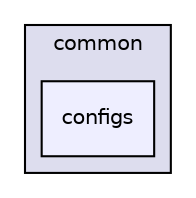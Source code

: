 digraph "modules/common/configs" {
  compound=true
  node [ fontsize="10", fontname="Helvetica"];
  edge [ labelfontsize="10", labelfontname="Helvetica"];
  subgraph clusterdir_9a5e51f49964887903df6eed98080585 {
    graph [ bgcolor="#ddddee", pencolor="black", label="common" fontname="Helvetica", fontsize="10", URL="dir_9a5e51f49964887903df6eed98080585.html"]
  dir_46293fd709b395882e1fac4db34aa714 [shape=box, label="configs", style="filled", fillcolor="#eeeeff", pencolor="black", URL="dir_46293fd709b395882e1fac4db34aa714.html"];
  }
}
